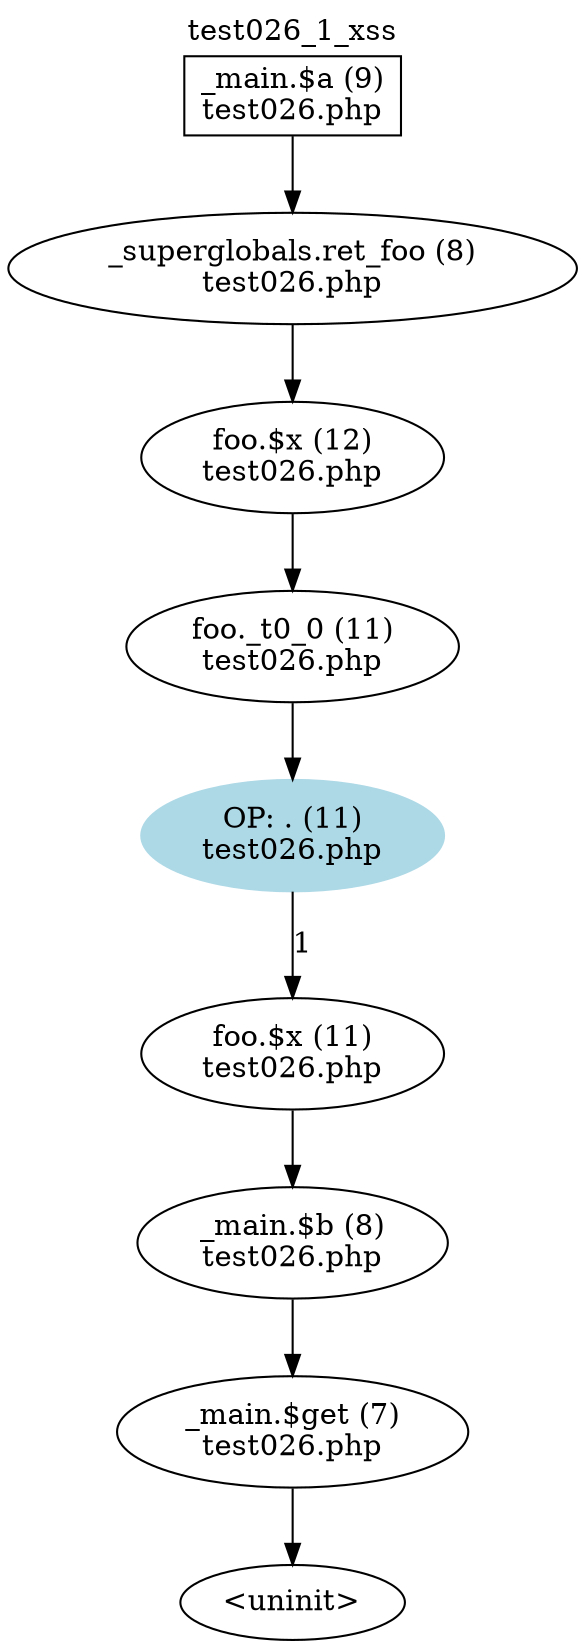 digraph cfg {
  label="test026_1_xss";
  labelloc=t;
  n1 [shape=box, label="_main.$a (9)\ntest026.php"];
  n2 [shape=ellipse, label="_superglobals.ret_foo (8)\ntest026.php"];
  n3 [shape=ellipse, label="foo.$x (12)\ntest026.php"];
  n4 [shape=ellipse, label="foo._t0_0 (11)\ntest026.php"];
  n5 [shape=ellipse, label="OP: . (11)\ntest026.php",style=filled,color=lightblue];
  n6 [shape=ellipse, label="foo.$x (11)\ntest026.php"];
  n7 [shape=ellipse, label="_main.$b (8)\ntest026.php"];
  n8 [shape=ellipse, label="_main.$get (7)\ntest026.php"];
  n9 [shape=ellipse, label="<uninit>"];
  n1 -> n2;
  n2 -> n3;
  n3 -> n4;
  n4 -> n5;
  n5 -> n6[label="1"];
  n6 -> n7;
  n7 -> n8;
  n8 -> n9;
}
